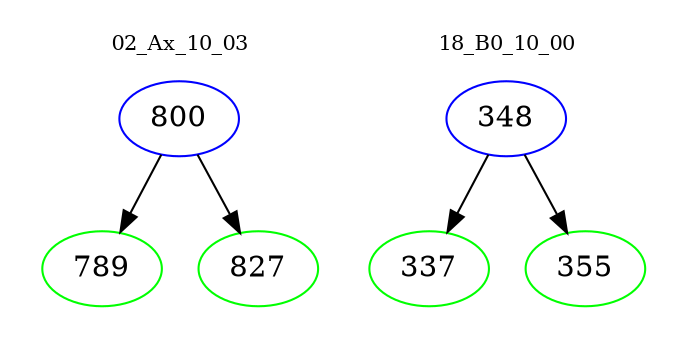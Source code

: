 digraph{
subgraph cluster_0 {
color = white
label = "02_Ax_10_03";
fontsize=10;
T0_800 [label="800", color="blue"]
T0_800 -> T0_789 [color="black"]
T0_789 [label="789", color="green"]
T0_800 -> T0_827 [color="black"]
T0_827 [label="827", color="green"]
}
subgraph cluster_1 {
color = white
label = "18_B0_10_00";
fontsize=10;
T1_348 [label="348", color="blue"]
T1_348 -> T1_337 [color="black"]
T1_337 [label="337", color="green"]
T1_348 -> T1_355 [color="black"]
T1_355 [label="355", color="green"]
}
}

